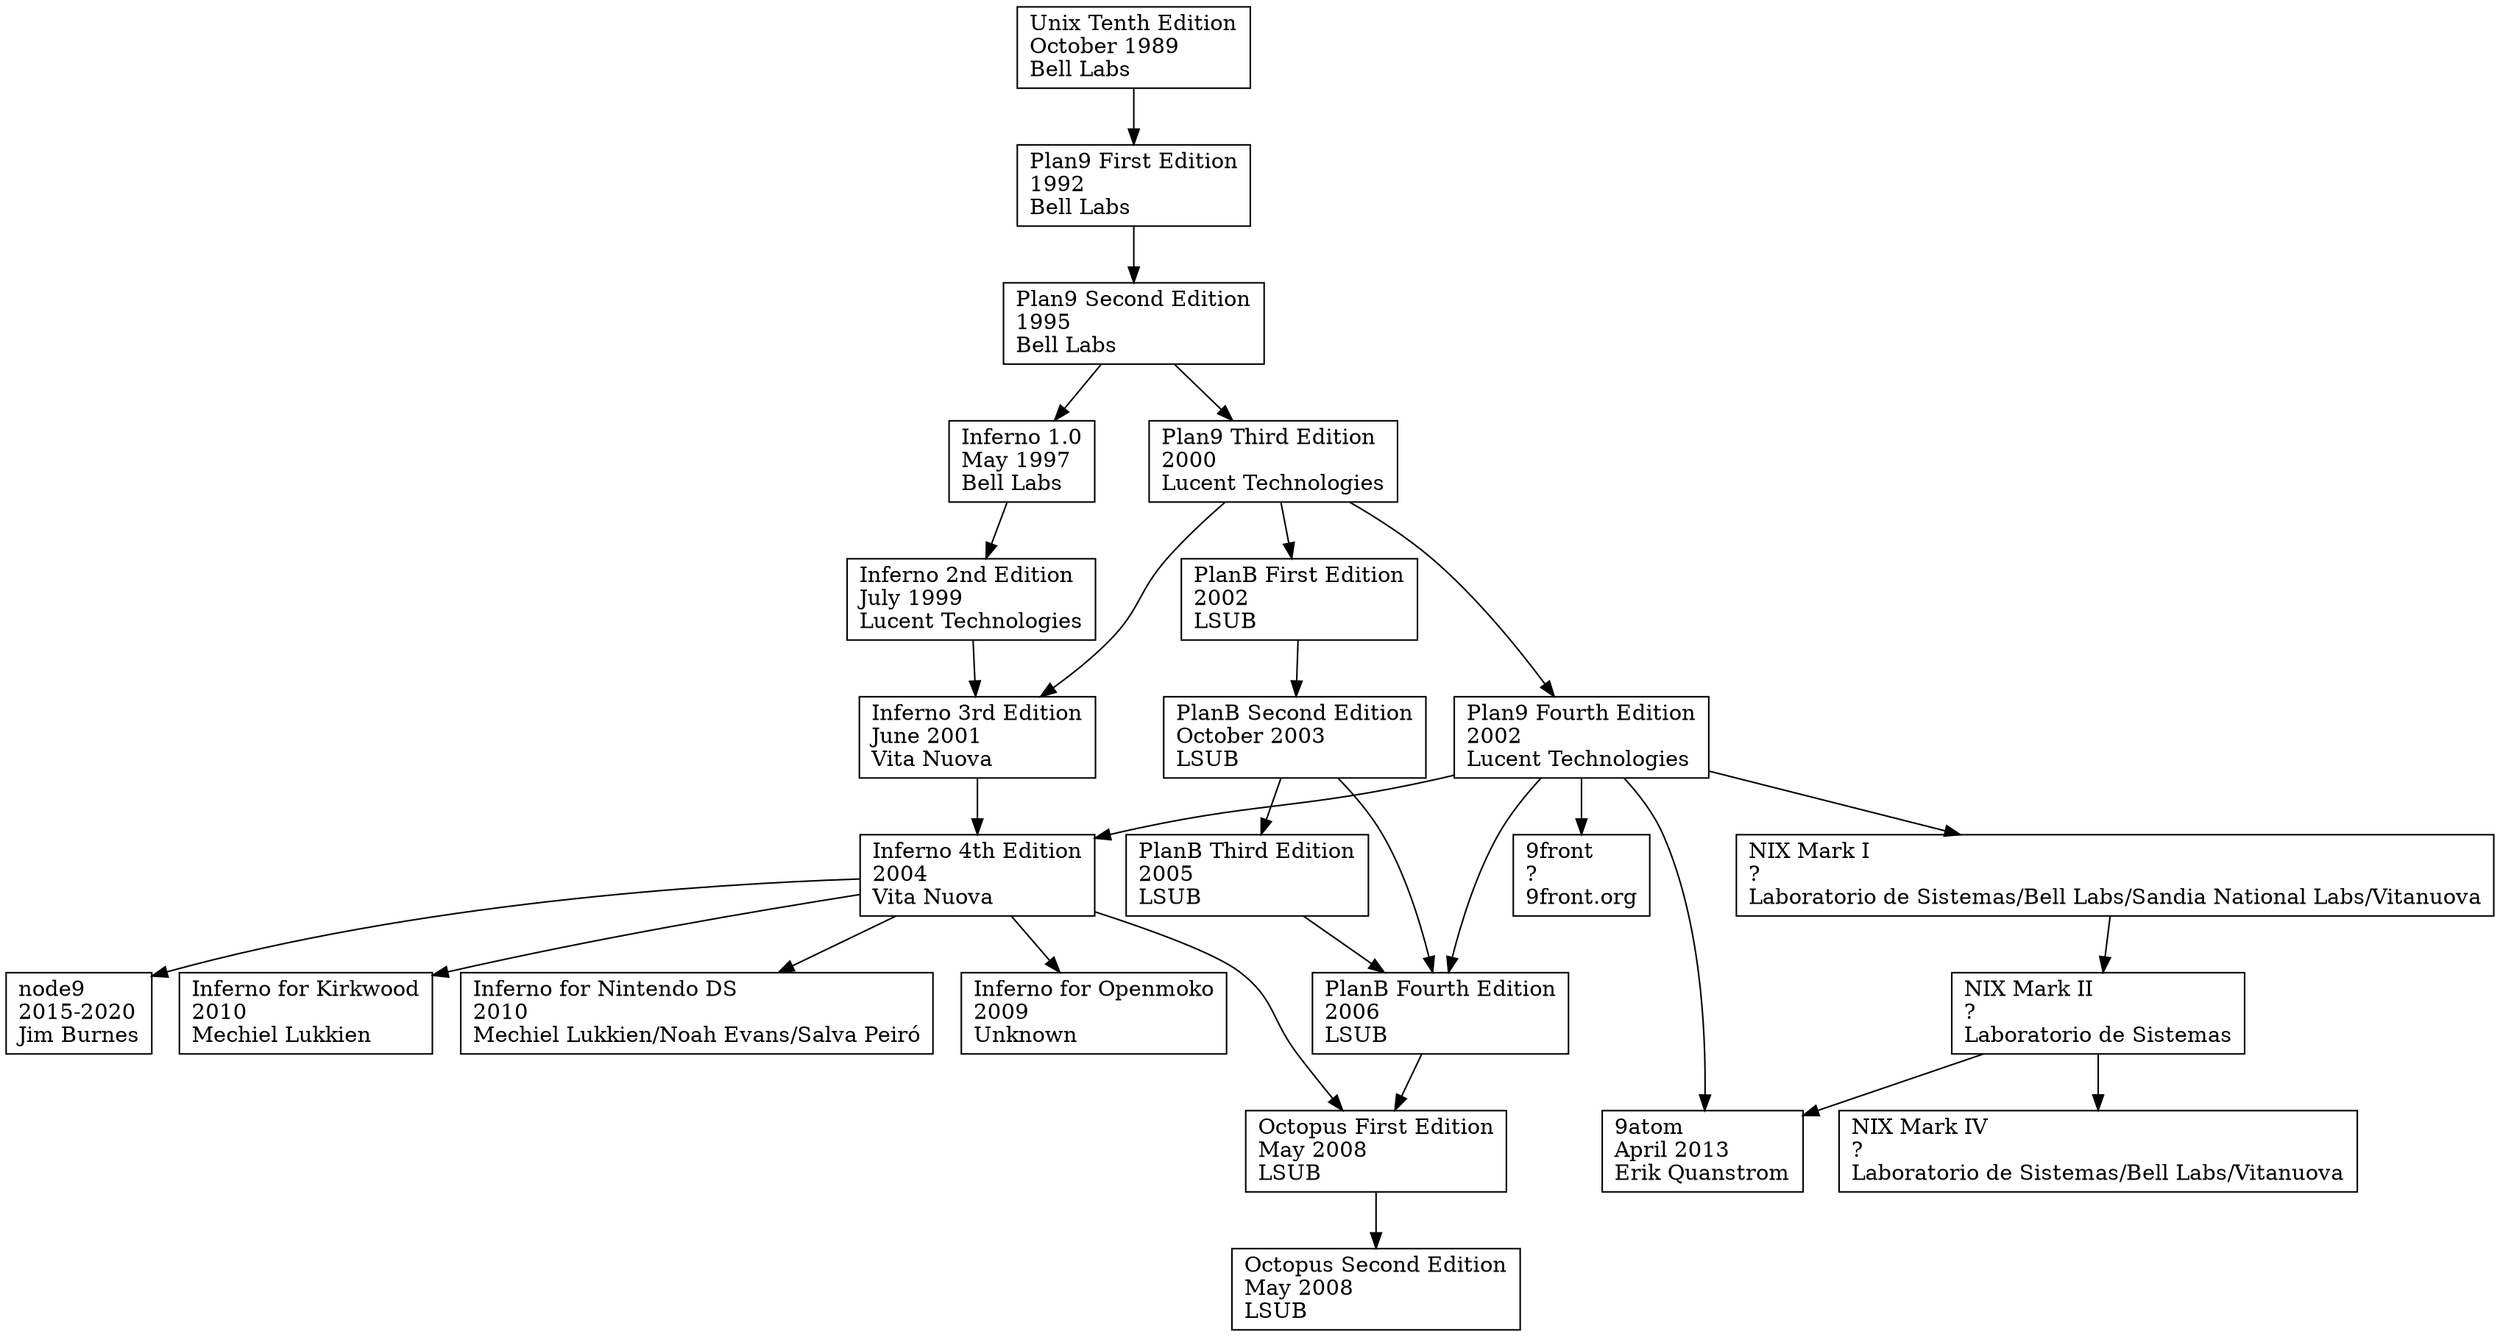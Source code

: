 digraph D {

        node [shape=record];

        // --------------------
        // Research Unix

        // unix7ed [label="Unix Seventh Edition\lJanuary 1979\lBell Labs\l"]
        // unix8ed [label="Unix Eighth Edition\lFebruary 1985\lBell Labs\l"]
        // unix9ed [label="Unix Ninth Edition\lSeptember 1986\lBell Labs\l"]
        unix10ed [label="Unix Tenth Edition\lOctober 1989\lBell Labs\l"]

        // --------------------
        // Plan 9 from Bell Labs

        p91ed [label="Plan9 First Edition\l1992\lBell Labs\l"]
        p92ed [label="Plan9 Second Edition\l1995\lBell Labs\l"]
        p93ed [label="Plan9 Third Edition\l2000\lLucent Technologies\l"]
        p94ed [label="Plan9 Fourth Edition\l2002\lLucent Technologies\l"]

        // --------------------
        // Plan B
        // nemo & co

        // 1st ed, user man tr
        planb1ed [label="PlanB First Edition\l2002\lLSUB\l"]

        // 2nd edition user manual, Postscript
        planb2ed [label="PlanB Second Edition\lOctober 2003\lLSUB\l"]

        // 3rd ed user manual, GSYC-TR-2005-04
        planb3ed [label="PlanB Third Edition\l2005\lLSUB\l"]

        // 4th ed user manual
        // 4th ed source at https://github.com/fjballest/planb
        planb4ed [label="PlanB Fourth Edition\l2006\lLSUB\l"]

        // --------------------
        // Octopus
        octopus1ed [label="Octopus First Edition\lMay 2008\lLSUB\l"]

        // 2nd Edition
        octopus2ed [label="Octopus Second Edition\lMay 2008\lLSUB\l"]

        // --------------------
        // NIX

        nixmk1 [label="NIX Mark I\l?\lLaboratorio de Sistemas/Bell Labs/Sandia National Labs/Vitanuova\l"]
        nixmk2 [label="NIX Mark II\l?\lLaboratorio de Sistemas\l"]
        nixmk4 [label="NIX Mark IV\l?\lLaboratorio de Sistemas/Bell Labs/Vitanuova\l"]

        // --------------------
        // 9atom

        p9atom [label="9atom\lApril 2013\lErik Quanstrom\l"]

        // --------------------
        // 9front

        p9front [label="9front\l?\l9front.org\l"]

        // --------------------
        // node9

        node9 [label="node9\l2015-2020\lJim Burnes\l"]

        // --------------------
        // Inferno

        inferno1ed [label="Inferno 1.0\lMay 1997\lBell Labs\l"]
        inferno2ed [label="Inferno 2nd Edition\lJuly 1999\lLucent Technologies\l"]
        inferno3ed [label="Inferno 3rd Edition\lJune 2001\lVita Nuova\l"]
        inferno4ed [label="Inferno 4th Edition\l2004\lVita Nuova\l"]

        // --------------------
        // Inferno for Sheevaplug (Marvell Kirkwood)
        // https://github.com/mjl-/inferno-kirkwood

        inferno_kirkwood [label="Inferno for Kirkwood\l2010\lMechiel Lukkien\l"]

        // --------------------
        // Inferno for Nintendo DS


        inferno_ds [label="Inferno for Nintendo DS\l2010\lMechiel Lukkien/Noah Evans/Salva Peiró\l"]

        // --------------------
        // Inferno for Nintendo DS
        // https://github.com/Plan9-Archive/inferno-openmoko

        inferno_openmoko [label="Inferno for Openmoko\l2009\lUnknown\l"]



        // unix7ed       -> unix8ed
        // unix8ed       -> unix9ed
        // unix9ed       -> unix10ed
        unix10ed      -> p91ed

        p91ed         -> p92ed
        p92ed         -> p93ed
        p93ed         -> p94ed

        p92ed         -> inferno1ed
        inferno1ed    -> inferno2ed
        inferno2ed    -> inferno3ed
        p93ed         -> inferno3ed
        inferno3ed    -> inferno4ed
        p94ed         -> inferno4ed

        // PlanB based on Plan9, 3rd edition (guess, based on dates)
        p93ed         -> planb1ed

        planb1ed      -> planb2ed

        planb2ed      -> planb3ed

        planb2ed      -> planb4ed
        planb3ed      -> planb4ed
        p94ed         -> planb4ed

        planb4ed      -> octopus1ed
        inferno4ed    -> octopus1ed
        octopus1ed    -> octopus2ed

        p94ed         -> nixmk1
        nixmk1        -> nixmk2
        nixmk2        -> nixmk4

        nixmk2        -> p9atom
        p94ed         -> p9atom

        p94ed         -> p9front

        inferno4ed    -> node9

        inferno4ed    -> inferno_kirkwood

        inferno4ed    -> inferno_ds

        inferno4ed    -> inferno_openmoko
}